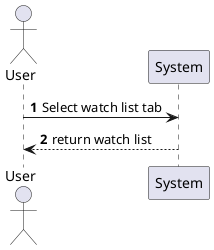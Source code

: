 @startuml
'https://plantuml.com/sequence-diagram

autonumber
actor User

User -> System: Select watch list tab
System --> User: return watch list

@enduml
